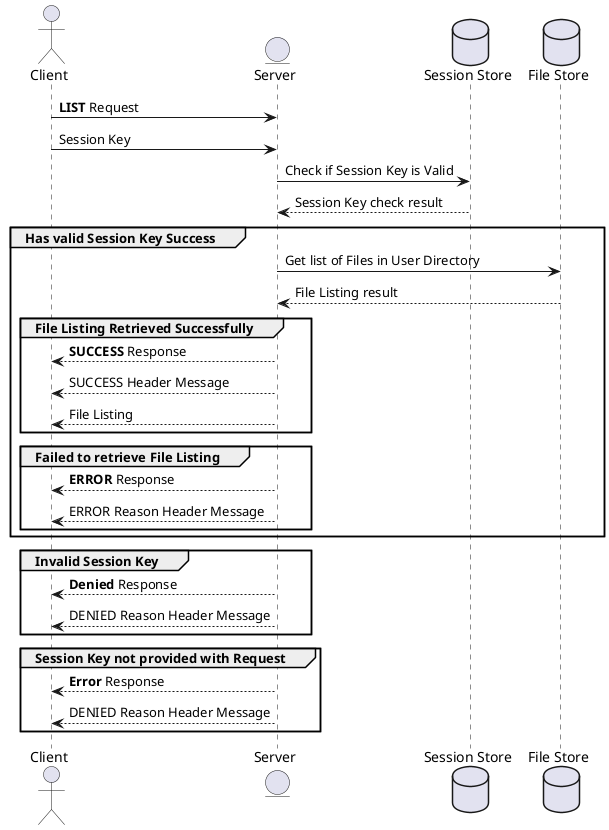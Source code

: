 @startuml
actor Client
entity Server
Database "Session Store"
Database "File Store"

Client -> Server: **LIST** Request
Client -> Server: Session Key
Server -> "Session Store": Check if Session Key is Valid
"Session Store" --> Server: Session Key check result

group Has valid Session Key Success
    Server -> "File Store": Get list of Files in User Directory
    "File Store" --> Server: File Listing result

    group File Listing Retrieved Successfully
        Server --> Client: **SUCCESS** Response
        Server --> Client: SUCCESS Header Message
        Server --> Client: File Listing
    end

    group Failed to retrieve File Listing
        Server --> Client: **ERROR** Response
        Server --> Client: ERROR Reason Header Message
    end
end

group Invalid Session Key
    Server --> Client: **Denied** Response
    Server --> Client: DENIED Reason Header Message
end

group Session Key not provided with Request
    Server --> Client: **Error** Response
    Server --> Client: DENIED Reason Header Message
end
@enduml